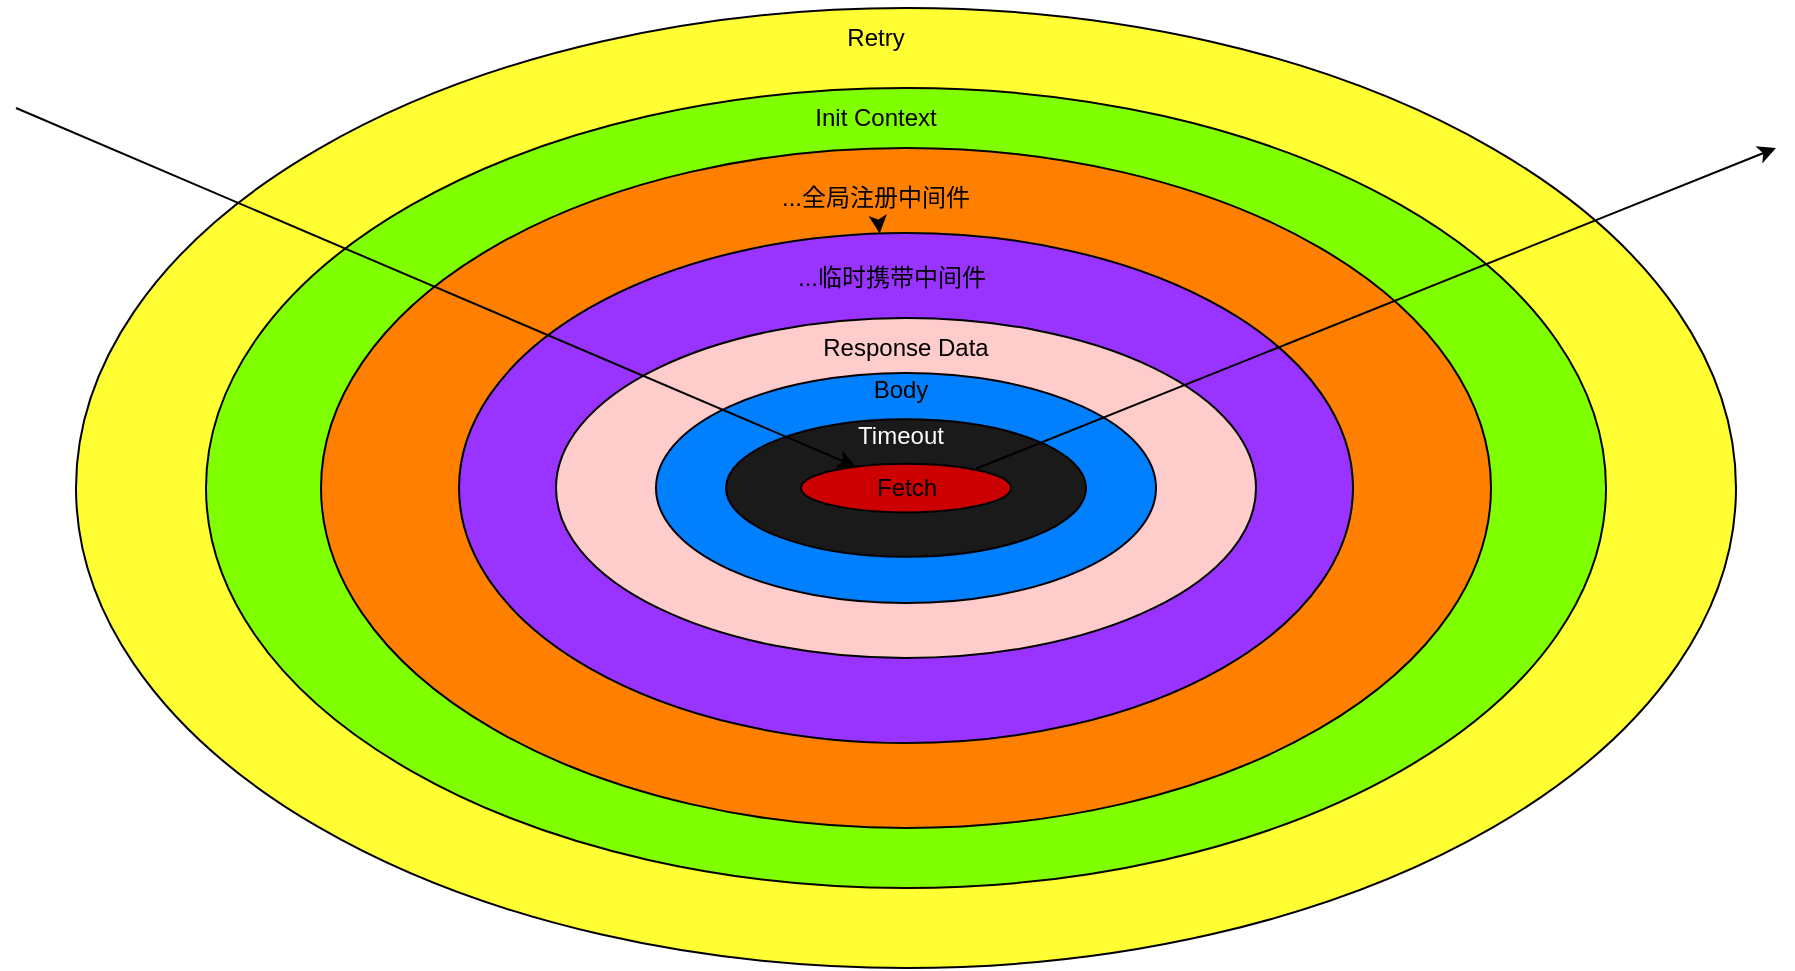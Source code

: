 <mxfile>
    <diagram id="O5MW6jvS_4ex7MwdgiwH" name="第 1 页">
        <mxGraphModel dx="1263" dy="520" grid="1" gridSize="10" guides="1" tooltips="1" connect="1" arrows="1" fold="1" page="1" pageScale="1" pageWidth="850" pageHeight="1100" math="0" shadow="0">
            <root>
                <mxCell id="0"/>
                <mxCell id="1" parent="0"/>
                <mxCell id="2" value="" style="ellipse;whiteSpace=wrap;html=1;fillColor=#FFFF33;" parent="1" vertex="1">
                    <mxGeometry x="220" y="130" width="830" height="480" as="geometry"/>
                </mxCell>
                <mxCell id="3" value="" style="ellipse;whiteSpace=wrap;html=1;shadow=0;fillColor=#80FF00;" parent="1" vertex="1">
                    <mxGeometry x="285" y="170" width="700" height="400" as="geometry"/>
                </mxCell>
                <mxCell id="4" value="" style="ellipse;whiteSpace=wrap;html=1;fillColor=#FF8000;" parent="1" vertex="1">
                    <mxGeometry x="342.5" y="200" width="585" height="340" as="geometry"/>
                </mxCell>
                <mxCell id="5" value="" style="ellipse;whiteSpace=wrap;html=1;fillColor=#9933FF;" parent="1" vertex="1">
                    <mxGeometry x="411.5" y="242.5" width="447" height="255" as="geometry"/>
                </mxCell>
                <mxCell id="6" value="" style="ellipse;whiteSpace=wrap;html=1;fillColor=#FFCCCC;" parent="1" vertex="1">
                    <mxGeometry x="460" y="285" width="350" height="170" as="geometry"/>
                </mxCell>
                <mxCell id="7" value="" style="ellipse;whiteSpace=wrap;html=1;fillColor=#007FFF;" parent="1" vertex="1">
                    <mxGeometry x="510" y="312.5" width="250" height="115" as="geometry"/>
                </mxCell>
                <mxCell id="8" value="" style="ellipse;whiteSpace=wrap;html=1;fillColor=#1A1A1A;" parent="1" vertex="1">
                    <mxGeometry x="545" y="335.63" width="180" height="68.75" as="geometry"/>
                </mxCell>
                <mxCell id="9" value="Fetch" style="ellipse;whiteSpace=wrap;html=1;fillColor=#CC0000;" parent="1" vertex="1">
                    <mxGeometry x="582.5" y="357.82" width="105" height="24.37" as="geometry"/>
                </mxCell>
                <mxCell id="10" value="&lt;font color=&quot;#000000&quot;&gt;Init Context&lt;/font&gt;" style="text;html=1;strokeColor=none;fillColor=none;align=center;verticalAlign=middle;whiteSpace=wrap;rounded=0;" parent="1" vertex="1">
                    <mxGeometry x="560" y="170" width="120" height="30" as="geometry"/>
                </mxCell>
                <mxCell id="11" value="&lt;font color=&quot;#000000&quot;&gt;Retry&lt;/font&gt;" style="text;html=1;strokeColor=none;fillColor=none;align=center;verticalAlign=middle;whiteSpace=wrap;rounded=0;shadow=1;" parent="1" vertex="1">
                    <mxGeometry x="560" y="130" width="120" height="30" as="geometry"/>
                </mxCell>
                <mxCell id="12" value="&lt;font color=&quot;#000000&quot;&gt;Response Data&lt;/font&gt;" style="text;html=1;strokeColor=none;fillColor=none;align=center;verticalAlign=middle;whiteSpace=wrap;rounded=0;" parent="1" vertex="1">
                    <mxGeometry x="575" y="285" width="120" height="30" as="geometry"/>
                </mxCell>
                <mxCell id="22" value="" style="edgeStyle=none;html=1;" edge="1" parent="1" source="13" target="5">
                    <mxGeometry relative="1" as="geometry"/>
                </mxCell>
                <mxCell id="13" value="...全局注册中间件" style="text;html=1;strokeColor=none;fillColor=none;align=center;verticalAlign=middle;whiteSpace=wrap;rounded=0;" parent="1" vertex="1">
                    <mxGeometry x="560" y="210" width="120" height="30" as="geometry"/>
                </mxCell>
                <mxCell id="15" value="...临时携带中间件" style="text;html=1;strokeColor=none;fillColor=none;align=center;verticalAlign=middle;whiteSpace=wrap;rounded=0;" parent="1" vertex="1">
                    <mxGeometry x="567.5" y="250" width="120" height="30" as="geometry"/>
                </mxCell>
                <mxCell id="16" value="Body" style="text;html=1;strokeColor=none;fillColor=none;align=center;verticalAlign=middle;whiteSpace=wrap;rounded=0;" parent="1" vertex="1">
                    <mxGeometry x="575" y="312.5" width="115" height="17.5" as="geometry"/>
                </mxCell>
                <mxCell id="17" value="&lt;font color=&quot;#ffffff&quot;&gt;Timeout&lt;/font&gt;" style="text;html=1;strokeColor=none;fillColor=none;align=center;verticalAlign=middle;whiteSpace=wrap;rounded=0;" parent="1" vertex="1">
                    <mxGeometry x="575" y="335.63" width="115" height="17.5" as="geometry"/>
                </mxCell>
                <mxCell id="20" value="" style="endArrow=classic;html=1;" parent="1" target="9" edge="1">
                    <mxGeometry width="50" height="50" relative="1" as="geometry">
                        <mxPoint x="190" y="180" as="sourcePoint"/>
                        <mxPoint x="240" y="130" as="targetPoint"/>
                    </mxGeometry>
                </mxCell>
                <mxCell id="21" value="" style="endArrow=classic;html=1;" parent="1" edge="1">
                    <mxGeometry width="50" height="50" relative="1" as="geometry">
                        <mxPoint x="670" y="360.35" as="sourcePoint"/>
                        <mxPoint x="1070" y="200" as="targetPoint"/>
                    </mxGeometry>
                </mxCell>
            </root>
        </mxGraphModel>
    </diagram>
</mxfile>